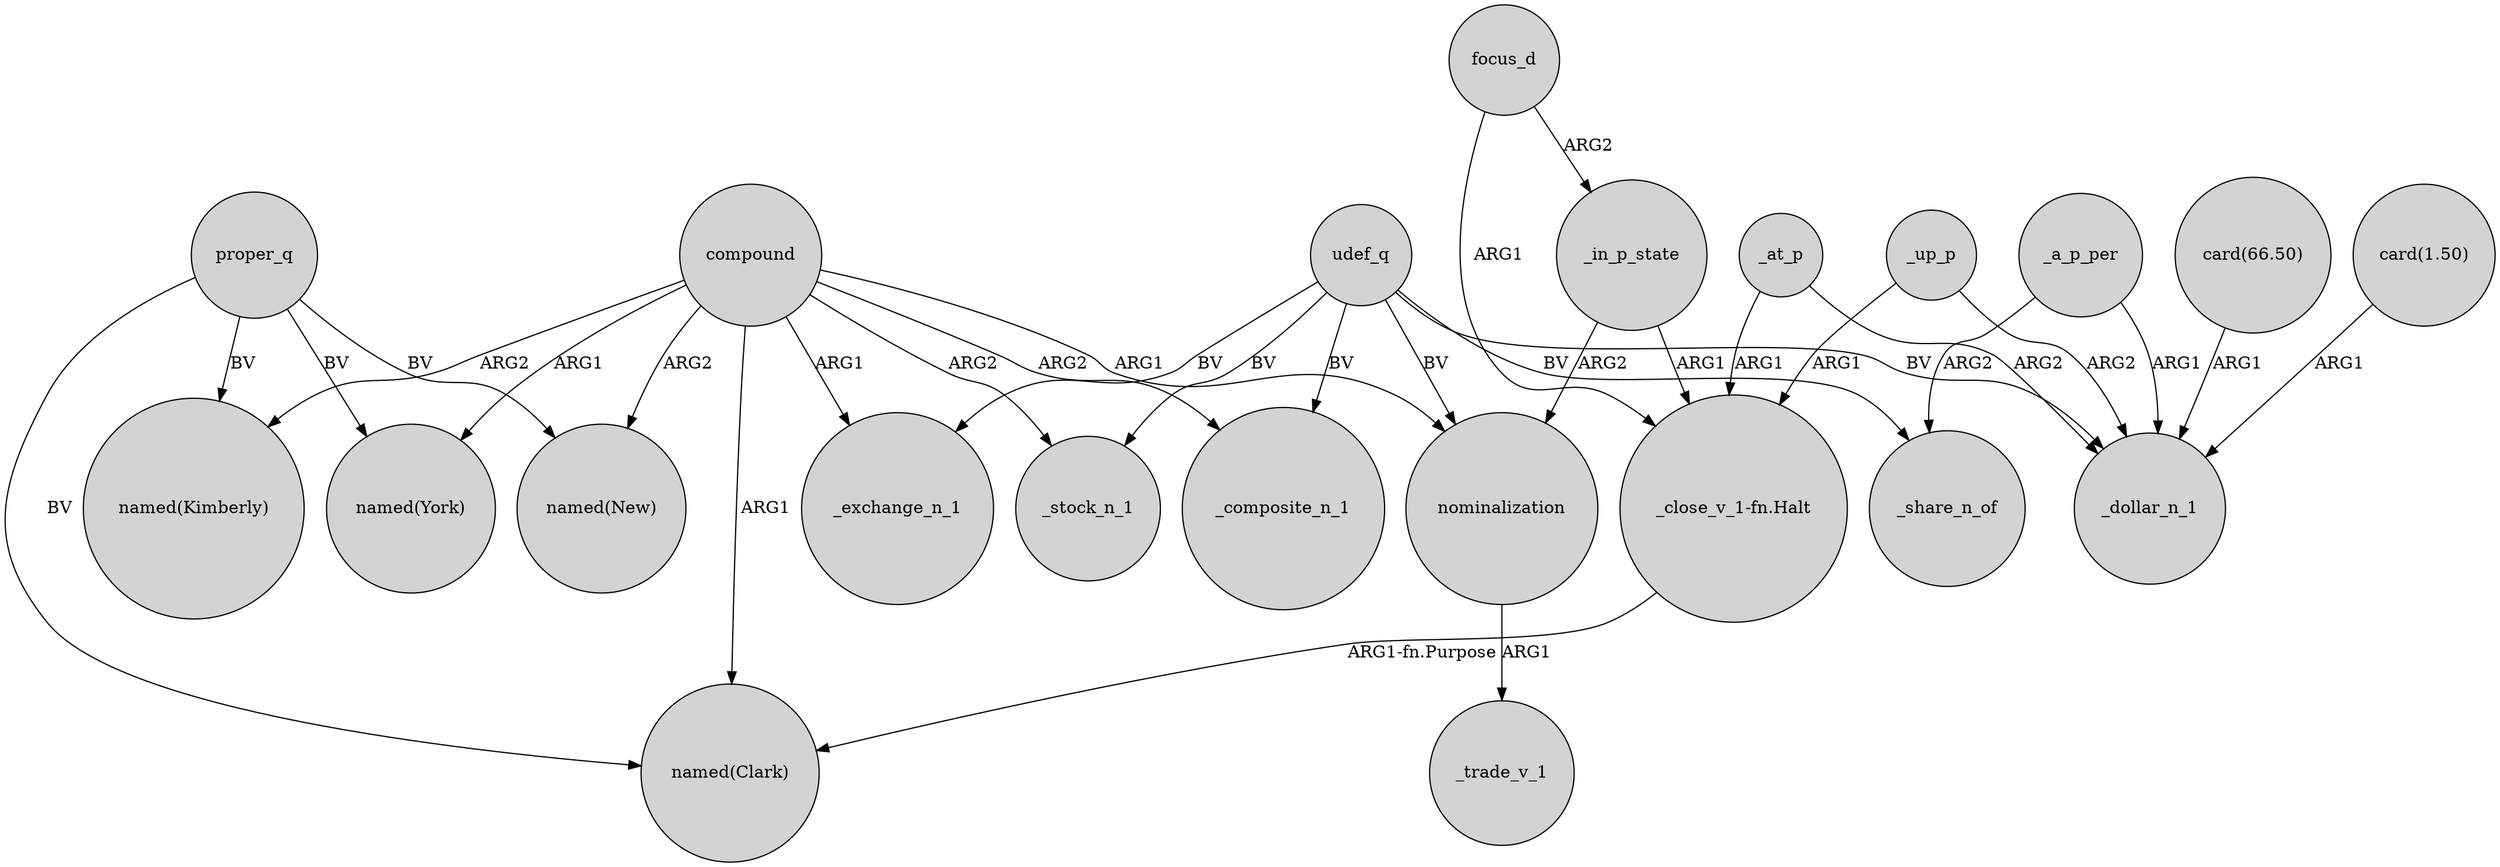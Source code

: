 digraph {
	node [shape=circle style=filled]
	_in_p_state -> nominalization [label=ARG2]
	focus_d -> "_close_v_1-fn.Halt" [label=ARG1]
	focus_d -> _in_p_state [label=ARG2]
	_in_p_state -> "_close_v_1-fn.Halt" [label=ARG1]
	compound -> "named(New)" [label=ARG2]
	proper_q -> "named(New)" [label=BV]
	udef_q -> nominalization [label=BV]
	udef_q -> _exchange_n_1 [label=BV]
	compound -> _exchange_n_1 [label=ARG1]
	proper_q -> "named(York)" [label=BV]
	_up_p -> _dollar_n_1 [label=ARG2]
	compound -> nominalization [label=ARG1]
	_up_p -> "_close_v_1-fn.Halt" [label=ARG1]
	compound -> "named(Kimberly)" [label=ARG2]
	udef_q -> _stock_n_1 [label=BV]
	_at_p -> _dollar_n_1 [label=ARG2]
	compound -> "named(Clark)" [label=ARG1]
	_a_p_per -> _share_n_of [label=ARG2]
	udef_q -> _share_n_of [label=BV]
	_at_p -> "_close_v_1-fn.Halt" [label=ARG1]
	compound -> _stock_n_1 [label=ARG2]
	udef_q -> _dollar_n_1 [label=BV]
	_a_p_per -> _dollar_n_1 [label=ARG1]
	udef_q -> _composite_n_1 [label=BV]
	"card(66.50)" -> _dollar_n_1 [label=ARG1]
	proper_q -> "named(Clark)" [label=BV]
	compound -> "named(York)" [label=ARG1]
	compound -> _composite_n_1 [label=ARG2]
	proper_q -> "named(Kimberly)" [label=BV]
	"card(1.50)" -> _dollar_n_1 [label=ARG1]
	nominalization -> _trade_v_1 [label=ARG1]
	"_close_v_1-fn.Halt" -> "named(Clark)" [label="ARG1-fn.Purpose"]
}
